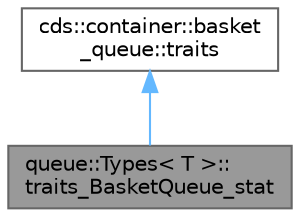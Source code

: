 digraph "queue::Types&lt; T &gt;::traits_BasketQueue_stat"
{
 // LATEX_PDF_SIZE
  bgcolor="transparent";
  edge [fontname=Helvetica,fontsize=10,labelfontname=Helvetica,labelfontsize=10];
  node [fontname=Helvetica,fontsize=10,shape=box,height=0.2,width=0.4];
  Node1 [id="Node000001",label="queue::Types\< T \>::\ltraits_BasketQueue_stat",height=0.2,width=0.4,color="gray40", fillcolor="grey60", style="filled", fontcolor="black",tooltip=" "];
  Node2 -> Node1 [id="edge1_Node000001_Node000002",dir="back",color="steelblue1",style="solid",tooltip=" "];
  Node2 [id="Node000002",label="cds::container::basket\l_queue::traits",height=0.2,width=0.4,color="gray40", fillcolor="white", style="filled",URL="$structcds_1_1container_1_1basket__queue_1_1traits.html",tooltip="BasketQueue default type traits"];
}
